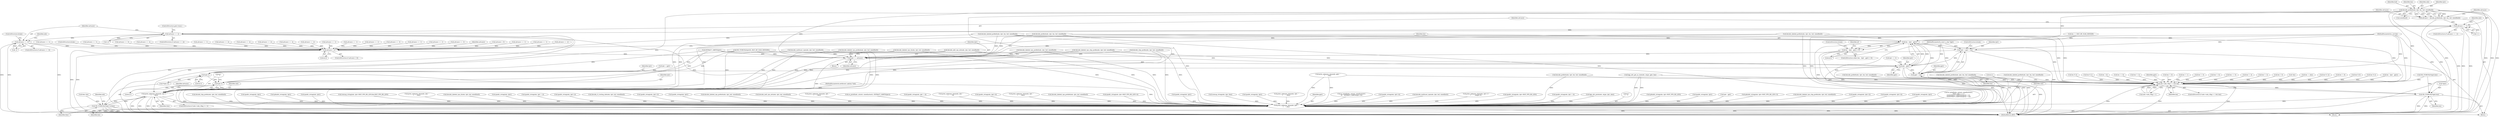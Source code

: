 digraph "0_tcpdump_50a44b6b8e4f7c127440dbd4239cf571945cc1e7@pointer" {
"1001822" [label="(Call,decode_prefix6(ndo, tptr, len, buf, sizeof(buf)))"];
"1001694" [label="(Call,len - (tptr - pptr))"];
"1001693" [label="(Call,len - (tptr - pptr) > 0)"];
"1002123" [label="(Call,tptr = pptr + len)"];
"1002134" [label="(Call,tptr += advance)"];
"1001696" [label="(Call,tptr - pptr)"];
"1002095" [label="(Call,tptr-3)"];
"1002115" [label="(Call,tptr-3)"];
"1002113" [label="(Call,print_unknown_data(ndo, tptr-3, \"\n\t    \", tlen))"];
"1002093" [label="(Call,ND_TCHECK2(*(tptr-3),tlen))"];
"1002905" [label="(Call,print_unknown_data(ndo, pptr, \"\n\t    \", len))"];
"1002125" [label="(Call,pptr + len)"];
"1002893" [label="(Call,ndo->ndo_vflag > 1 && len)"];
"1002901" [label="(Call,ND_TCHECK2(*pptr,len))"];
"1001820" [label="(Call,advance = decode_prefix6(ndo, tptr, len, buf, sizeof(buf)))"];
"1001830" [label="(Call,advance == -1)"];
"1001840" [label="(Call,advance == -2)"];
"1001847" [label="(Call,advance == -3)"];
"1002130" [label="(Call,advance < 0)"];
"1001832" [label="(Call,-1)"];
"1001842" [label="(Call,-2)"];
"1000767" [label="(Call,ipaddr_string(ndo, tptr))"];
"1000180" [label="(Call,len % 2)"];
"1000142" [label="(Call,tptr = pptr)"];
"1002900" [label="(Block,)"];
"1001649" [label="(Call,EXTRACT_16BITS(tptr))"];
"1002903" [label="(Identifier,pptr)"];
"1000153" [label="(Call,len != 1)"];
"1001775" [label="(Call,advance == -3)"];
"1002796" [label="(Call,bgp_attr_print(ndo, atype, tptr, alen))"];
"1002908" [label="(Literal,\"\n\t    \")"];
"1002136" [label="(Identifier,advance)"];
"1002902" [label="(Call,*pptr)"];
"1002047" [label="(Call,advance == -2)"];
"1000909" [label="(Call,ip6addr_string(ndo, tptr+BGP_VPN_RD_LEN))"];
"1002288" [label="(Call,ipaddr_string(ndo, tptr+2))"];
"1002540" [label="(Call,ipaddr_string(ndo, tptr))"];
"1001841" [label="(Identifier,advance)"];
"1000258" [label="(Call,as_printf(ndo, astostr, sizeof(astostr),\n\t\t\t\tas_size == 2 ?\n\t\t\t\tEXTRACT_16BITS(&tptr[2 + i]) :\n\t\t\t\tEXTRACT_32BITS(&tptr[2 + i])))"];
"1001790" [label="(Call,decode_labeled_vpn_prefix4(ndo, tptr, buf, sizeof(buf)))"];
"1001693" [label="(Call,len - (tptr - pptr) > 0)"];
"1001536" [label="(Call,decode_clnp_prefix(ndo, tptr, buf, sizeof(buf)))"];
"1002806" [label="(Call,len -= alen)"];
"1002030" [label="(Call,decode_mdt_vpn_nlri(ndo, tptr, buf, sizeof(buf)))"];
"1001870" [label="(Call,advance == -1)"];
"1002098" [label="(Identifier,tlen)"];
"1000471" [label="(Call,len % 4)"];
"1001694" [label="(Call,len - (tptr - pptr))"];
"1000331" [label="(Call,ipaddr_string(ndo, tptr))"];
"1001840" [label="(Call,advance == -2)"];
"1000861" [label="(Call,ip6addr_string(ndo, tptr))"];
"1001826" [label="(Identifier,buf)"];
"1001919" [label="(Call,advance == -2)"];
"1002119" [label="(Identifier,tlen)"];
"1000145" [label="(Call,tlen=len)"];
"1002870" [label="(Call,ND_TCHECK2(*pptr,len))"];
"1001849" [label="(Call,-3)"];
"1001807" [label="(Call,advance == -2)"];
"1001983" [label="(Call,advance == -2)"];
"1002062" [label="(Call,decode_multicast_vpn(ndo, tptr, buf, sizeof(buf)))"];
"1000567" [label="(Call,ipaddr_string(ndo, tptr))"];
"1002118" [label="(Literal,\"\n\t    \")"];
"1002015" [label="(Call,advance == -2)"];
"1001700" [label="(Block,)"];
"1001224" [label="(Call,decode_labeled_prefix4(ndo, tptr, len, buf, sizeof(buf)))"];
"1001018" [label="(Call,isonsap_string(ndo, tptr+BGP_VPN_RD_LEN,tlen-BGP_VPN_RD_LEN))"];
"1001617" [label="(Call,print_unknown_data(ndo, tptr, \"\n\t    \", tlen))"];
"1002107" [label="(ControlStructure,if (ndo->ndo_vflag <= 1))"];
"1002669" [label="(Call,len -=4)"];
"1001504" [label="(Call,decode_labeled_vpn_l2(ndo, tptr, buf, sizeof(buf)))"];
"1001707" [label="(Block,)"];
"1001821" [label="(Identifier,advance)"];
"1001704" [label="(Identifier,af)"];
"1002130" [label="(Call,advance < 0)"];
"1002079" [label="(Call,advance == -2)"];
"1002123" [label="(Call,tptr = pptr + len)"];
"1001698" [label="(Identifier,pptr)"];
"1000391" [label="(Call,len == 6)"];
"1001846" [label="(ControlStructure,if (advance == -3))"];
"1001839" [label="(ControlStructure,if (advance == -2))"];
"1000955" [label="(Call,ipaddr_string(ndo, tptr))"];
"1001848" [label="(Identifier,advance)"];
"1000408" [label="(Call,ipaddr_string(ndo, tptr + 2))"];
"1002302" [label="(Call,ipaddr_string(ndo, tptr+2))"];
"1001296" [label="(Call,decode_rt_routing_info(ndo, tptr, buf, sizeof(buf)))"];
"1002129" [label="(ControlStructure,if (advance < 0))"];
"1002116" [label="(Identifier,tptr)"];
"1000312" [label="(Call,len != 4)"];
"1002096" [label="(Identifier,tptr)"];
"1000129" [label="(MethodParameterIn,u_int len)"];
"1002223" [label="(Call,ipaddr_string(ndo, tptr+2))"];
"1001695" [label="(Identifier,len)"];
"1002128" [label="(ControlStructure,break;)"];
"1002906" [label="(Identifier,ndo)"];
"1001825" [label="(Identifier,len)"];
"1002127" [label="(Identifier,len)"];
"1001822" [label="(Call,decode_prefix6(ndo, tptr, len, buf, sizeof(buf)))"];
"1002905" [label="(Call,print_unknown_data(ndo, pptr, \"\n\t    \", len))"];
"1002520" [label="(Call,ipaddr_string(ndo, tptr))"];
"1001264" [label="(Call,decode_labeled_vpn_prefix4(ndo, tptr, buf, sizeof(buf)))"];
"1001360" [label="(Call,decode_mdt_vpn_nlri(ndo, tptr, buf, sizeof(buf)))"];
"1002899" [label="(Identifier,len)"];
"1001092" [label="(Call,print_unknown_data(ndo, tptr, \"\n\t    \", tlen))"];
"1002893" [label="(Call,ndo->ndo_vflag > 1 && len)"];
"1001710" [label="(Call,decode_prefix4(ndo, tptr, len, buf, sizeof(buf)))"];
"1000376" [label="(Call,len != 8)"];
"1002659" [label="(Call,as_printf(ndo, astostr, sizeof(astostr), EXTRACT_32BITS(tptr)))"];
"1000128" [label="(MethodParameterIn,const u_char *pptr)"];
"1000126" [label="(MethodParameterIn,netdissect_options *ndo)"];
"1001973" [label="(Call,advance == -1)"];
"1000463" [label="(Call,ipaddr_string(ndo, tptr + 4))"];
"1002135" [label="(Identifier,tptr)"];
"1002094" [label="(Call,*(tptr-3))"];
"1002069" [label="(Call,advance == -1)"];
"1002093" [label="(Call,ND_TCHECK2(*(tptr-3),tlen))"];
"1002382" [label="(Call,print_unknown_data(ndo, tptr, \"\n\t      \", 8))"];
"1002037" [label="(Call,advance == -1)"];
"1001831" [label="(Identifier,advance)"];
"1002465" [label="(Call,ipaddr_string(ndo, tptr+4))"];
"1000682" [label="(Call,print_unknown_data(ndo, tptr, \"\n\t    \", tlen))"];
"1001862" [label="(Call,decode_labeled_prefix6(ndo, tptr, len, buf, sizeof(buf)))"];
"1002911" [label="(Literal,1)"];
"1002901" [label="(Call,ND_TCHECK2(*pptr,len))"];
"1002097" [label="(Literal,3)"];
"1000362" [label="(Call,len != 0)"];
"1001472" [label="(Call,decode_labeled_vpn_prefix6(ndo, tptr, buf, sizeof(buf)))"];
"1000373" [label="(Call,len != 6)"];
"1001887" [label="(Call,advance == -3)"];
"1001642" [label="(Call,ND_TCHECK2(tptr[0], BGP_MP_NLRI_MINSIZE))"];
"1001038" [label="(Call,ipaddr_string(ndo, tptr+BGP_VPN_RD_LEN+4))"];
"1001941" [label="(Call,advance == -1)"];
"1001934" [label="(Call,decode_labeled_vpn_l2(ndo, tptr, buf, sizeof(buf)))"];
"1002886" [label="(Call,print_unknown_data(ndo, pptr, \"\n\t    \", len))"];
"1002005" [label="(Call,advance == -1)"];
"1001689" [label="(Call,tptr += 3)"];
"1000977" [label="(Call,isonsap_string(ndo, tptr, tlen))"];
"1002117" [label="(Literal,3)"];
"1000598" [label="(Call,ipaddr_string(ndo, tptr))"];
"1001847" [label="(Call,advance == -3)"];
"1001735" [label="(Call,advance == -3)"];
"1002131" [label="(Identifier,advance)"];
"1002120" [label="(Call,advance = 0)"];
"1002121" [label="(Identifier,advance)"];
"1001836" [label="(Identifier,ndo)"];
"1001696" [label="(Call,tptr - pptr)"];
"1001699" [label="(Literal,0)"];
"1002556" [label="(Call,print_unknown_data(ndo, tptr, \"\n\t      \", tlen))"];
"1002907" [label="(Identifier,pptr)"];
"1002124" [label="(Identifier,tptr)"];
"1001697" [label="(Identifier,tptr)"];
"1002241" [label="(Call,as_printf(ndo, astostr, sizeof(astostr),\n\t\t\t    EXTRACT_32BITS(tptr+2)))"];
"1002813" [label="(Call,len == 0)"];
"1002126" [label="(Identifier,pptr)"];
"1002101" [label="(Identifier,ndo)"];
"1001844" [label="(ControlStructure,goto trunc;)"];
"1002915" [label="(MethodReturn,RET)"];
"1002486" [label="(Call,ipaddr_string(ndo, tptr+4))"];
"1001758" [label="(Call,advance == -1)"];
"1001797" [label="(Call,advance == -1)"];
"1002095" [label="(Call,tptr-3)"];
"1001328" [label="(Call,decode_multicast_vpn(ndo, tptr, buf, sizeof(buf)))"];
"1000548" [label="(Call,len != 4)"];
"1001830" [label="(Call,advance == -1)"];
"1001855" [label="(Identifier,ndo)"];
"1001827" [label="(Call,sizeof(buf))"];
"1000338" [label="(Call,len != 4)"];
"1002627" [label="(Call,print_unknown_data(ndo, tptr+3,\"\n\t      \", length-3))"];
"1000815" [label="(Call,ipaddr_string(ndo, tptr+BGP_VPN_RD_LEN))"];
"1002830" [label="(Call,len > 0)"];
"1000428" [label="(Call,ipaddr_string(ndo, tptr + 4))"];
"1000190" [label="(Call,!len)"];
"1002137" [label="(ControlStructure,break;)"];
"1001951" [label="(Call,advance == -2)"];
"1001902" [label="(Call,decode_labeled_vpn_prefix6(ndo, tptr, buf, sizeof(buf)))"];
"1002132" [label="(Literal,0)"];
"1001829" [label="(ControlStructure,if (advance == -1))"];
"1001750" [label="(Call,decode_labeled_prefix4(ndo, tptr, len, buf, sizeof(buf)))"];
"1002904" [label="(Identifier,len)"];
"1002816" [label="(Call,len % 12)"];
"1000200" [label="(Call,bgp_attr_get_as_size(ndo, atype, pptr, len))"];
"1002503" [label="(Call,ipaddr_string(ndo, tptr))"];
"1001718" [label="(Call,advance == -1)"];
"1000436" [label="(Call,len != 8)"];
"1001823" [label="(Identifier,ndo)"];
"1001170" [label="(Call,tptr - pptr)"];
"1002140" [label="(Call,len % 8)"];
"1001058" [label="(Call,ip6addr_string(ndo, tptr+BGP_VPN_RD_LEN+3))"];
"1002114" [label="(Identifier,ndo)"];
"1001568" [label="(Call,decode_labeled_vpn_clnp_prefix(ndo, tptr, buf, sizeof(buf)))"];
"1001682" [label="(Call,len == BGP_MP_NLRI_MINSIZE)"];
"1002113" [label="(Call,print_unknown_data(ndo, tptr-3, \"\n\t    \", tlen))"];
"1002133" [label="(ControlStructure,break;)"];
"1002909" [label="(Identifier,len)"];
"1001824" [label="(Identifier,tptr)"];
"1001820" [label="(Call,advance = decode_prefix6(ndo, tptr, len, buf, sizeof(buf)))"];
"1000573" [label="(Call,len % 4)"];
"1001998" [label="(Call,decode_labeled_vpn_clnp_prefix(ndo, tptr, buf, sizeof(buf)))"];
"1001168" [label="(Call,len - (tptr - pptr))"];
"1002125" [label="(Call,pptr + len)"];
"1001432" [label="(Call,decode_labeled_prefix6(ndo, tptr, len, buf, sizeof(buf)))"];
"1001966" [label="(Call,decode_clnp_prefix(ndo, tptr, buf, sizeof(buf)))"];
"1002207" [label="(Call,ipaddr_string(ndo, tptr+4))"];
"1001851" [label="(ControlStructure,break;)"];
"1002134" [label="(Call,tptr += advance)"];
"1001184" [label="(Call,decode_prefix4(ndo, tptr, len, buf, sizeof(buf)))"];
"1001909" [label="(Call,advance == -1)"];
"1001692" [label="(ControlStructure,while (len - (tptr - pptr) > 0))"];
"1002115" [label="(Call,tptr-3)"];
"1002892" [label="(ControlStructure,if (ndo->ndo_vflag > 1 && len))"];
"1002894" [label="(Call,ndo->ndo_vflag > 1)"];
"1001392" [label="(Call,decode_prefix6(ndo, tptr, len, buf, sizeof(buf)))"];
"1001822" -> "1001820"  [label="AST: "];
"1001822" -> "1001827"  [label="CFG: "];
"1001823" -> "1001822"  [label="AST: "];
"1001824" -> "1001822"  [label="AST: "];
"1001825" -> "1001822"  [label="AST: "];
"1001826" -> "1001822"  [label="AST: "];
"1001827" -> "1001822"  [label="AST: "];
"1001820" -> "1001822"  [label="CFG: "];
"1001822" -> "1002915"  [label="DDG: "];
"1001822" -> "1002915"  [label="DDG: "];
"1001822" -> "1002915"  [label="DDG: "];
"1001822" -> "1002915"  [label="DDG: "];
"1001822" -> "1001694"  [label="DDG: "];
"1001822" -> "1001820"  [label="DDG: "];
"1001822" -> "1001820"  [label="DDG: "];
"1001822" -> "1001820"  [label="DDG: "];
"1001822" -> "1001820"  [label="DDG: "];
"1001822" -> "1002113"  [label="DDG: "];
"1001822" -> "1002134"  [label="DDG: "];
"1001822" -> "1002893"  [label="DDG: "];
"1001822" -> "1002905"  [label="DDG: "];
"1001694" -> "1001693"  [label="AST: "];
"1001694" -> "1001696"  [label="CFG: "];
"1001695" -> "1001694"  [label="AST: "];
"1001696" -> "1001694"  [label="AST: "];
"1001699" -> "1001694"  [label="CFG: "];
"1001694" -> "1002915"  [label="DDG: "];
"1001694" -> "1001693"  [label="DDG: "];
"1001694" -> "1001693"  [label="DDG: "];
"1001862" -> "1001694"  [label="DDG: "];
"1001710" -> "1001694"  [label="DDG: "];
"1001682" -> "1001694"  [label="DDG: "];
"1001750" -> "1001694"  [label="DDG: "];
"1000129" -> "1001694"  [label="DDG: "];
"1001696" -> "1001694"  [label="DDG: "];
"1001696" -> "1001694"  [label="DDG: "];
"1001694" -> "1002123"  [label="DDG: "];
"1001694" -> "1002125"  [label="DDG: "];
"1001694" -> "1002893"  [label="DDG: "];
"1001693" -> "1001692"  [label="AST: "];
"1001693" -> "1001699"  [label="CFG: "];
"1001699" -> "1001693"  [label="AST: "];
"1001704" -> "1001693"  [label="CFG: "];
"1002137" -> "1001693"  [label="CFG: "];
"1001693" -> "1002915"  [label="DDG: "];
"1001693" -> "1002915"  [label="DDG: "];
"1002123" -> "1001707"  [label="AST: "];
"1002123" -> "1002125"  [label="CFG: "];
"1002124" -> "1002123"  [label="AST: "];
"1002125" -> "1002123"  [label="AST: "];
"1002128" -> "1002123"  [label="CFG: "];
"1002123" -> "1002915"  [label="DDG: "];
"1002123" -> "1002915"  [label="DDG: "];
"1001696" -> "1002123"  [label="DDG: "];
"1000128" -> "1002123"  [label="DDG: "];
"1000129" -> "1002123"  [label="DDG: "];
"1002123" -> "1002134"  [label="DDG: "];
"1002134" -> "1001700"  [label="AST: "];
"1002134" -> "1002136"  [label="CFG: "];
"1002135" -> "1002134"  [label="AST: "];
"1002136" -> "1002134"  [label="AST: "];
"1001695" -> "1002134"  [label="CFG: "];
"1002134" -> "1002915"  [label="DDG: "];
"1002134" -> "1001696"  [label="DDG: "];
"1002130" -> "1002134"  [label="DDG: "];
"1001642" -> "1002134"  [label="DDG: "];
"1002030" -> "1002134"  [label="DDG: "];
"1001902" -> "1002134"  [label="DDG: "];
"1001790" -> "1002134"  [label="DDG: "];
"1001710" -> "1002134"  [label="DDG: "];
"1001934" -> "1002134"  [label="DDG: "];
"1001966" -> "1002134"  [label="DDG: "];
"1001862" -> "1002134"  [label="DDG: "];
"1001750" -> "1002134"  [label="DDG: "];
"1001998" -> "1002134"  [label="DDG: "];
"1002062" -> "1002134"  [label="DDG: "];
"1001649" -> "1002134"  [label="DDG: "];
"1001696" -> "1001698"  [label="CFG: "];
"1001697" -> "1001696"  [label="AST: "];
"1001698" -> "1001696"  [label="AST: "];
"1001696" -> "1002915"  [label="DDG: "];
"1001696" -> "1002915"  [label="DDG: "];
"1001642" -> "1001696"  [label="DDG: "];
"1001689" -> "1001696"  [label="DDG: "];
"1001649" -> "1001696"  [label="DDG: "];
"1000128" -> "1001696"  [label="DDG: "];
"1001696" -> "1002095"  [label="DDG: "];
"1001696" -> "1002125"  [label="DDG: "];
"1001696" -> "1002905"  [label="DDG: "];
"1002095" -> "1002094"  [label="AST: "];
"1002095" -> "1002097"  [label="CFG: "];
"1002096" -> "1002095"  [label="AST: "];
"1002097" -> "1002095"  [label="AST: "];
"1002094" -> "1002095"  [label="CFG: "];
"1001642" -> "1002095"  [label="DDG: "];
"1000142" -> "1002095"  [label="DDG: "];
"1001649" -> "1002095"  [label="DDG: "];
"1002095" -> "1002115"  [label="DDG: "];
"1002115" -> "1002113"  [label="AST: "];
"1002115" -> "1002117"  [label="CFG: "];
"1002116" -> "1002115"  [label="AST: "];
"1002117" -> "1002115"  [label="AST: "];
"1002118" -> "1002115"  [label="CFG: "];
"1002115" -> "1002113"  [label="DDG: "];
"1002115" -> "1002113"  [label="DDG: "];
"1001642" -> "1002115"  [label="DDG: "];
"1001649" -> "1002115"  [label="DDG: "];
"1002113" -> "1002107"  [label="AST: "];
"1002113" -> "1002119"  [label="CFG: "];
"1002114" -> "1002113"  [label="AST: "];
"1002118" -> "1002113"  [label="AST: "];
"1002119" -> "1002113"  [label="AST: "];
"1002121" -> "1002113"  [label="CFG: "];
"1002113" -> "1002915"  [label="DDG: "];
"1002113" -> "1002915"  [label="DDG: "];
"1002113" -> "1002915"  [label="DDG: "];
"1002113" -> "1002915"  [label="DDG: "];
"1002113" -> "1002093"  [label="DDG: "];
"1001862" -> "1002113"  [label="DDG: "];
"1002030" -> "1002113"  [label="DDG: "];
"1001934" -> "1002113"  [label="DDG: "];
"1001998" -> "1002113"  [label="DDG: "];
"1002062" -> "1002113"  [label="DDG: "];
"1001966" -> "1002113"  [label="DDG: "];
"1001902" -> "1002113"  [label="DDG: "];
"1001750" -> "1002113"  [label="DDG: "];
"1001710" -> "1002113"  [label="DDG: "];
"1001790" -> "1002113"  [label="DDG: "];
"1000126" -> "1002113"  [label="DDG: "];
"1002093" -> "1002113"  [label="DDG: "];
"1002113" -> "1002905"  [label="DDG: "];
"1002093" -> "1001707"  [label="AST: "];
"1002093" -> "1002098"  [label="CFG: "];
"1002094" -> "1002093"  [label="AST: "];
"1002098" -> "1002093"  [label="AST: "];
"1002101" -> "1002093"  [label="CFG: "];
"1002093" -> "1002915"  [label="DDG: "];
"1002093" -> "1002915"  [label="DDG: "];
"1002093" -> "1002915"  [label="DDG: "];
"1000145" -> "1002093"  [label="DDG: "];
"1002905" -> "1002900"  [label="AST: "];
"1002905" -> "1002909"  [label="CFG: "];
"1002906" -> "1002905"  [label="AST: "];
"1002907" -> "1002905"  [label="AST: "];
"1002908" -> "1002905"  [label="AST: "];
"1002909" -> "1002905"  [label="AST: "];
"1002911" -> "1002905"  [label="CFG: "];
"1002905" -> "1002915"  [label="DDG: "];
"1002905" -> "1002915"  [label="DDG: "];
"1002905" -> "1002915"  [label="DDG: "];
"1002905" -> "1002915"  [label="DDG: "];
"1000598" -> "1002905"  [label="DDG: "];
"1000331" -> "1002905"  [label="DDG: "];
"1001018" -> "1002905"  [label="DDG: "];
"1001092" -> "1002905"  [label="DDG: "];
"1000977" -> "1002905"  [label="DDG: "];
"1002886" -> "1002905"  [label="DDG: "];
"1002886" -> "1002905"  [label="DDG: "];
"1001264" -> "1002905"  [label="DDG: "];
"1000258" -> "1002905"  [label="DDG: "];
"1002223" -> "1002905"  [label="DDG: "];
"1000815" -> "1002905"  [label="DDG: "];
"1002540" -> "1002905"  [label="DDG: "];
"1001432" -> "1002905"  [label="DDG: "];
"1000200" -> "1002905"  [label="DDG: "];
"1000200" -> "1002905"  [label="DDG: "];
"1001862" -> "1002905"  [label="DDG: "];
"1001392" -> "1002905"  [label="DDG: "];
"1002486" -> "1002905"  [label="DDG: "];
"1001184" -> "1002905"  [label="DDG: "];
"1000567" -> "1002905"  [label="DDG: "];
"1001328" -> "1002905"  [label="DDG: "];
"1000408" -> "1002905"  [label="DDG: "];
"1002241" -> "1002905"  [label="DDG: "];
"1001568" -> "1002905"  [label="DDG: "];
"1000682" -> "1002905"  [label="DDG: "];
"1002465" -> "1002905"  [label="DDG: "];
"1001750" -> "1002905"  [label="DDG: "];
"1002627" -> "1002905"  [label="DDG: "];
"1002030" -> "1002905"  [label="DDG: "];
"1001472" -> "1002905"  [label="DDG: "];
"1002382" -> "1002905"  [label="DDG: "];
"1001536" -> "1002905"  [label="DDG: "];
"1002796" -> "1002905"  [label="DDG: "];
"1001934" -> "1002905"  [label="DDG: "];
"1002207" -> "1002905"  [label="DDG: "];
"1001998" -> "1002905"  [label="DDG: "];
"1002062" -> "1002905"  [label="DDG: "];
"1000909" -> "1002905"  [label="DDG: "];
"1001224" -> "1002905"  [label="DDG: "];
"1000463" -> "1002905"  [label="DDG: "];
"1001504" -> "1002905"  [label="DDG: "];
"1001710" -> "1002905"  [label="DDG: "];
"1001790" -> "1002905"  [label="DDG: "];
"1002288" -> "1002905"  [label="DDG: "];
"1001360" -> "1002905"  [label="DDG: "];
"1001966" -> "1002905"  [label="DDG: "];
"1001617" -> "1002905"  [label="DDG: "];
"1001902" -> "1002905"  [label="DDG: "];
"1002302" -> "1002905"  [label="DDG: "];
"1001058" -> "1002905"  [label="DDG: "];
"1001296" -> "1002905"  [label="DDG: "];
"1000861" -> "1002905"  [label="DDG: "];
"1000955" -> "1002905"  [label="DDG: "];
"1002520" -> "1002905"  [label="DDG: "];
"1000428" -> "1002905"  [label="DDG: "];
"1000767" -> "1002905"  [label="DDG: "];
"1001038" -> "1002905"  [label="DDG: "];
"1002556" -> "1002905"  [label="DDG: "];
"1002659" -> "1002905"  [label="DDG: "];
"1002503" -> "1002905"  [label="DDG: "];
"1000126" -> "1002905"  [label="DDG: "];
"1001170" -> "1002905"  [label="DDG: "];
"1000128" -> "1002905"  [label="DDG: "];
"1002901" -> "1002905"  [label="DDG: "];
"1000129" -> "1002905"  [label="DDG: "];
"1002125" -> "1002127"  [label="CFG: "];
"1002126" -> "1002125"  [label="AST: "];
"1002127" -> "1002125"  [label="AST: "];
"1002125" -> "1002915"  [label="DDG: "];
"1000128" -> "1002125"  [label="DDG: "];
"1000129" -> "1002125"  [label="DDG: "];
"1002893" -> "1002892"  [label="AST: "];
"1002893" -> "1002894"  [label="CFG: "];
"1002893" -> "1002899"  [label="CFG: "];
"1002894" -> "1002893"  [label="AST: "];
"1002899" -> "1002893"  [label="AST: "];
"1002903" -> "1002893"  [label="CFG: "];
"1002911" -> "1002893"  [label="CFG: "];
"1002893" -> "1002915"  [label="DDG: "];
"1002893" -> "1002915"  [label="DDG: "];
"1002893" -> "1002915"  [label="DDG: "];
"1002894" -> "1002893"  [label="DDG: "];
"1002894" -> "1002893"  [label="DDG: "];
"1000338" -> "1002893"  [label="DDG: "];
"1000180" -> "1002893"  [label="DDG: "];
"1000573" -> "1002893"  [label="DDG: "];
"1000153" -> "1002893"  [label="DDG: "];
"1001750" -> "1002893"  [label="DDG: "];
"1002806" -> "1002893"  [label="DDG: "];
"1001392" -> "1002893"  [label="DDG: "];
"1000376" -> "1002893"  [label="DDG: "];
"1001862" -> "1002893"  [label="DDG: "];
"1002830" -> "1002893"  [label="DDG: "];
"1000436" -> "1002893"  [label="DDG: "];
"1000471" -> "1002893"  [label="DDG: "];
"1000391" -> "1002893"  [label="DDG: "];
"1001710" -> "1002893"  [label="DDG: "];
"1000312" -> "1002893"  [label="DDG: "];
"1002870" -> "1002893"  [label="DDG: "];
"1002813" -> "1002893"  [label="DDG: "];
"1001168" -> "1002893"  [label="DDG: "];
"1000190" -> "1002893"  [label="DDG: "];
"1001432" -> "1002893"  [label="DDG: "];
"1002886" -> "1002893"  [label="DDG: "];
"1002816" -> "1002893"  [label="DDG: "];
"1001224" -> "1002893"  [label="DDG: "];
"1002140" -> "1002893"  [label="DDG: "];
"1000373" -> "1002893"  [label="DDG: "];
"1000548" -> "1002893"  [label="DDG: "];
"1002669" -> "1002893"  [label="DDG: "];
"1000362" -> "1002893"  [label="DDG: "];
"1001184" -> "1002893"  [label="DDG: "];
"1000129" -> "1002893"  [label="DDG: "];
"1000200" -> "1002893"  [label="DDG: "];
"1002893" -> "1002901"  [label="DDG: "];
"1002901" -> "1002900"  [label="AST: "];
"1002901" -> "1002904"  [label="CFG: "];
"1002902" -> "1002901"  [label="AST: "];
"1002904" -> "1002901"  [label="AST: "];
"1002906" -> "1002901"  [label="CFG: "];
"1002901" -> "1002915"  [label="DDG: "];
"1002901" -> "1002915"  [label="DDG: "];
"1002870" -> "1002901"  [label="DDG: "];
"1000129" -> "1002901"  [label="DDG: "];
"1001820" -> "1001707"  [label="AST: "];
"1001821" -> "1001820"  [label="AST: "];
"1001831" -> "1001820"  [label="CFG: "];
"1001820" -> "1002915"  [label="DDG: "];
"1001820" -> "1001830"  [label="DDG: "];
"1001830" -> "1001829"  [label="AST: "];
"1001830" -> "1001832"  [label="CFG: "];
"1001831" -> "1001830"  [label="AST: "];
"1001832" -> "1001830"  [label="AST: "];
"1001836" -> "1001830"  [label="CFG: "];
"1001841" -> "1001830"  [label="CFG: "];
"1001830" -> "1002915"  [label="DDG: "];
"1001830" -> "1002915"  [label="DDG: "];
"1001830" -> "1002915"  [label="DDG: "];
"1001832" -> "1001830"  [label="DDG: "];
"1001830" -> "1001840"  [label="DDG: "];
"1001830" -> "1002130"  [label="DDG: "];
"1001840" -> "1001839"  [label="AST: "];
"1001840" -> "1001842"  [label="CFG: "];
"1001841" -> "1001840"  [label="AST: "];
"1001842" -> "1001840"  [label="AST: "];
"1001844" -> "1001840"  [label="CFG: "];
"1001848" -> "1001840"  [label="CFG: "];
"1001840" -> "1002915"  [label="DDG: "];
"1001840" -> "1002915"  [label="DDG: "];
"1001840" -> "1002915"  [label="DDG: "];
"1001842" -> "1001840"  [label="DDG: "];
"1001840" -> "1001847"  [label="DDG: "];
"1001847" -> "1001846"  [label="AST: "];
"1001847" -> "1001849"  [label="CFG: "];
"1001848" -> "1001847"  [label="AST: "];
"1001849" -> "1001847"  [label="AST: "];
"1001851" -> "1001847"  [label="CFG: "];
"1001855" -> "1001847"  [label="CFG: "];
"1001847" -> "1002915"  [label="DDG: "];
"1001847" -> "1002915"  [label="DDG: "];
"1001847" -> "1002915"  [label="DDG: "];
"1001849" -> "1001847"  [label="DDG: "];
"1001847" -> "1002130"  [label="DDG: "];
"1002130" -> "1002129"  [label="AST: "];
"1002130" -> "1002132"  [label="CFG: "];
"1002131" -> "1002130"  [label="AST: "];
"1002132" -> "1002130"  [label="AST: "];
"1002133" -> "1002130"  [label="CFG: "];
"1002135" -> "1002130"  [label="CFG: "];
"1002130" -> "1002915"  [label="DDG: "];
"1002130" -> "1002915"  [label="DDG: "];
"1001941" -> "1002130"  [label="DDG: "];
"1002047" -> "1002130"  [label="DDG: "];
"1001951" -> "1002130"  [label="DDG: "];
"1001718" -> "1002130"  [label="DDG: "];
"1001870" -> "1002130"  [label="DDG: "];
"1001887" -> "1002130"  [label="DDG: "];
"1001735" -> "1002130"  [label="DDG: "];
"1002015" -> "1002130"  [label="DDG: "];
"1002069" -> "1002130"  [label="DDG: "];
"1001909" -> "1002130"  [label="DDG: "];
"1001775" -> "1002130"  [label="DDG: "];
"1001758" -> "1002130"  [label="DDG: "];
"1002037" -> "1002130"  [label="DDG: "];
"1001807" -> "1002130"  [label="DDG: "];
"1002120" -> "1002130"  [label="DDG: "];
"1001973" -> "1002130"  [label="DDG: "];
"1002079" -> "1002130"  [label="DDG: "];
"1002005" -> "1002130"  [label="DDG: "];
"1001919" -> "1002130"  [label="DDG: "];
"1001983" -> "1002130"  [label="DDG: "];
"1001797" -> "1002130"  [label="DDG: "];
}

